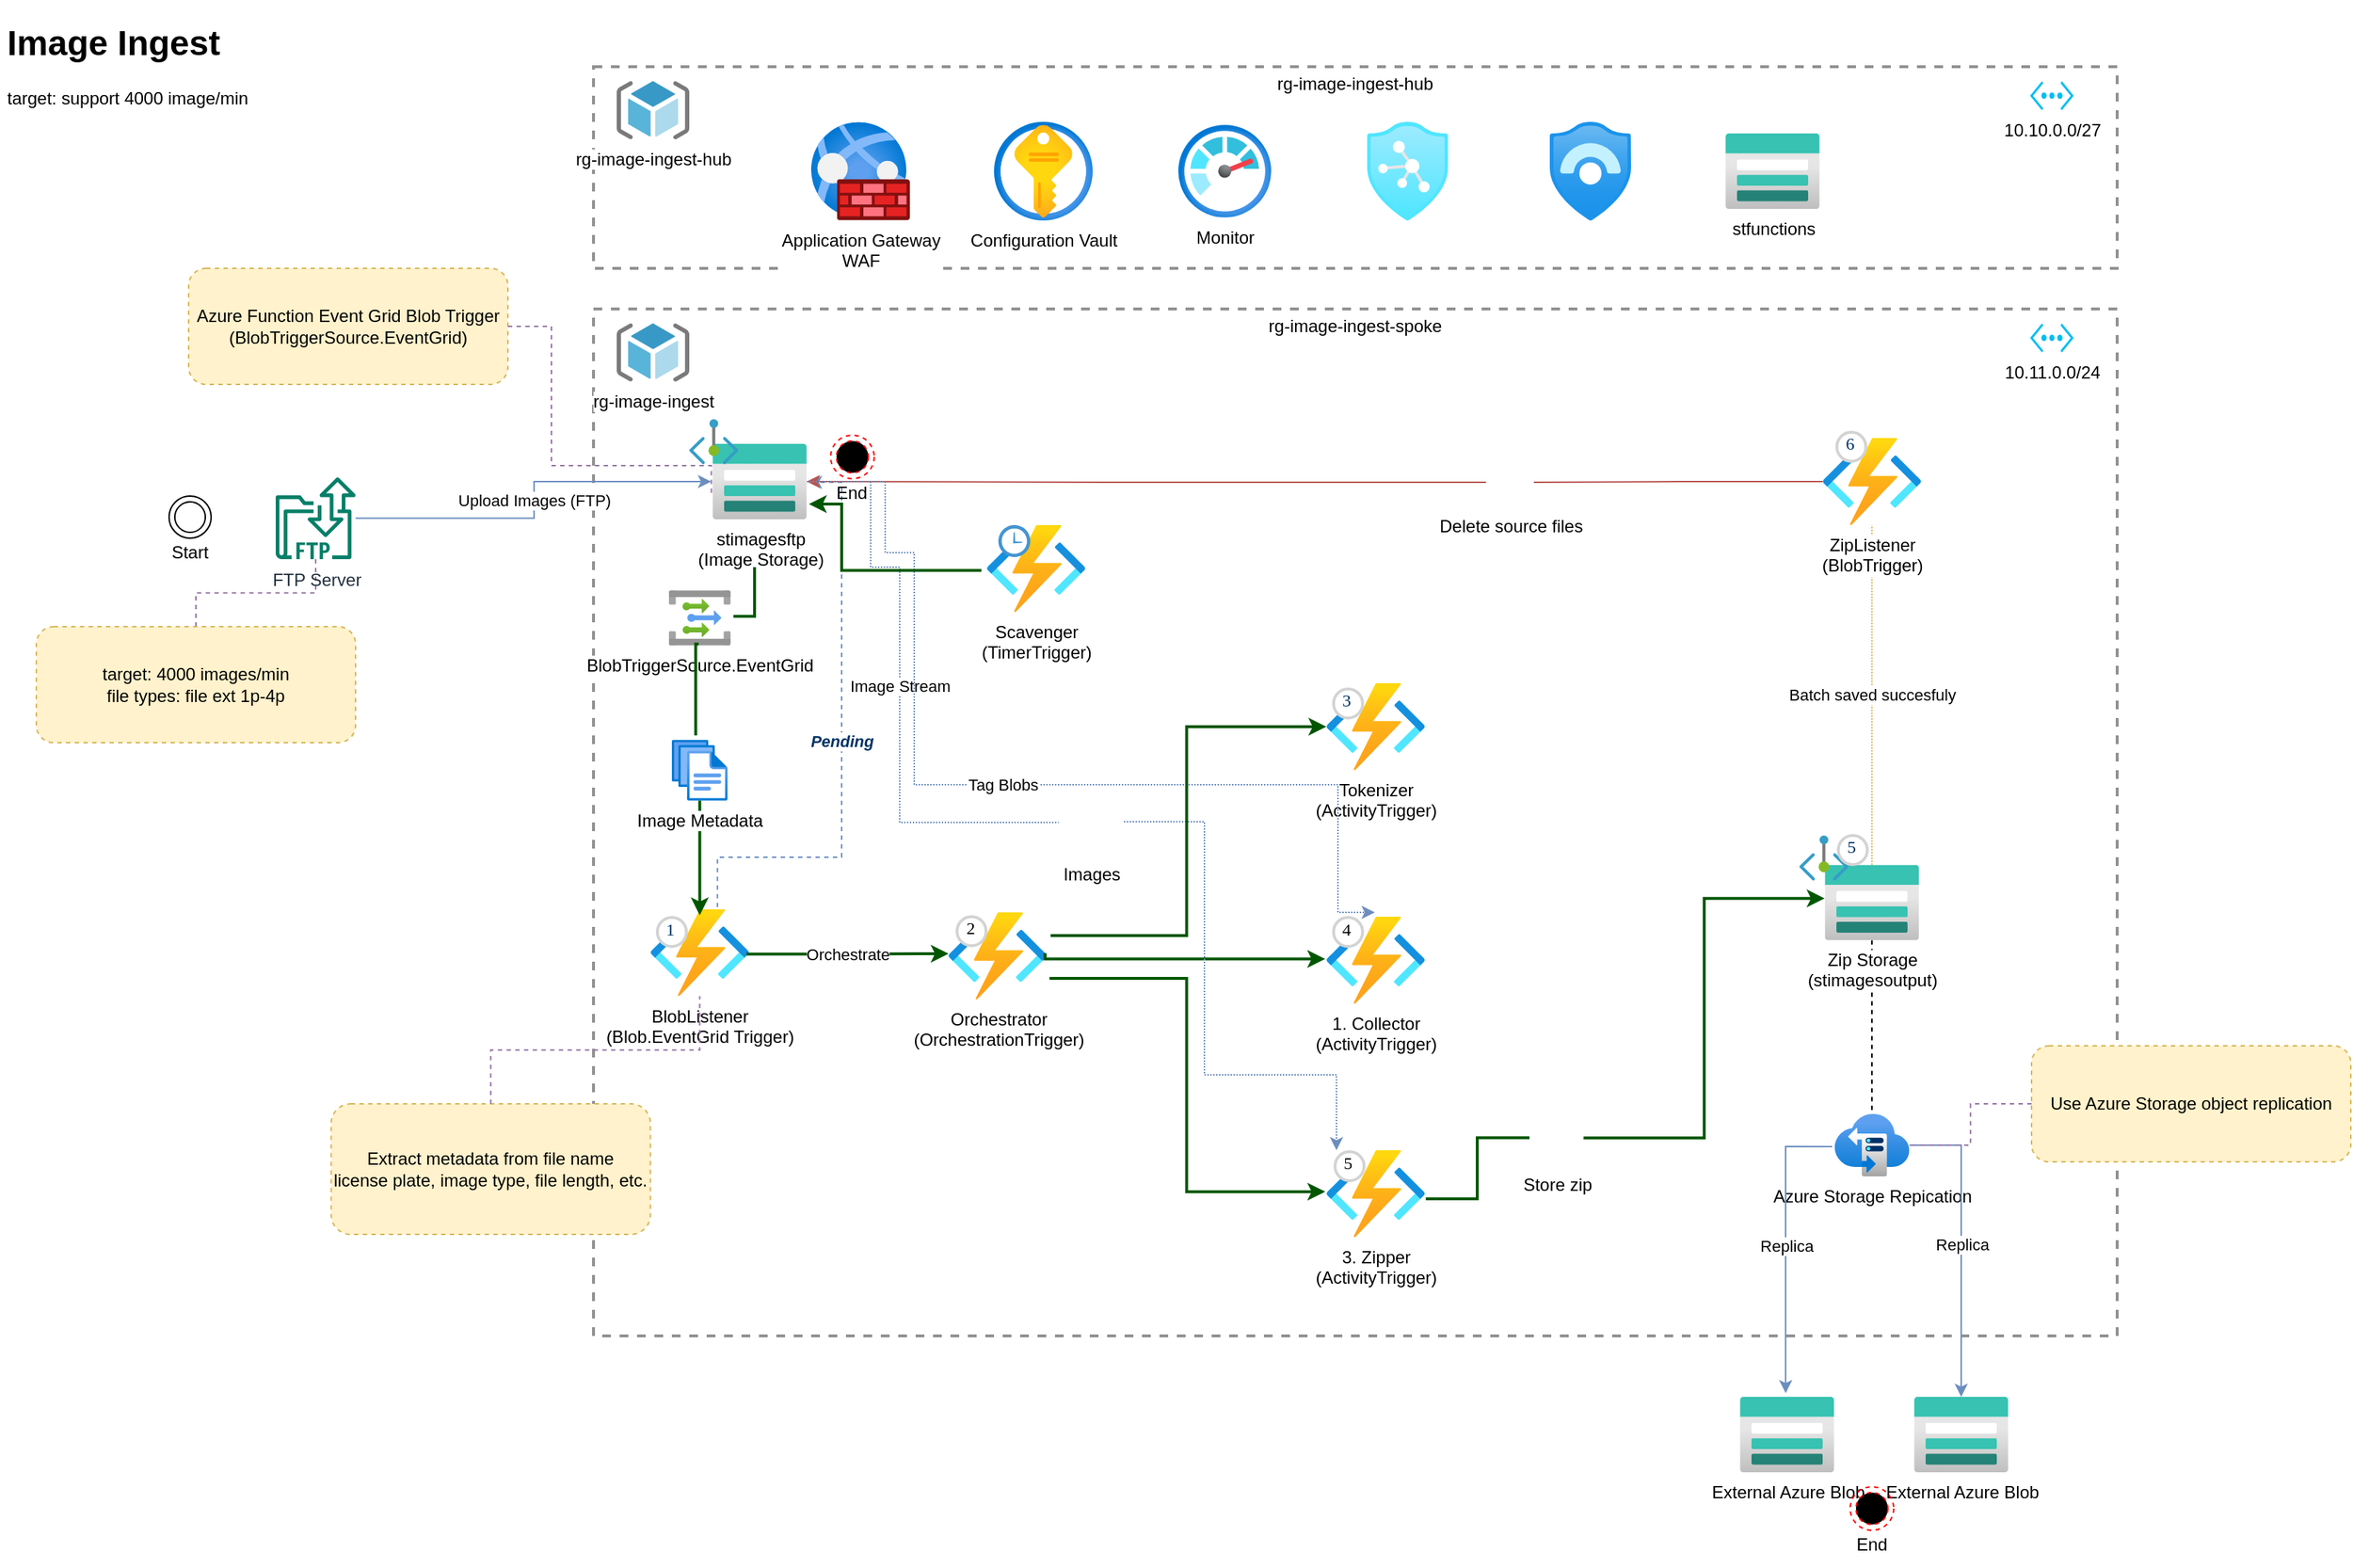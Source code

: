 <mxfile version="20.4.0" type="github">
  <diagram id="mp0UFyH3FqtpCRN3-6L2" name="Page-1">
    <mxGraphModel dx="1186" dy="708" grid="1" gridSize="10" guides="1" tooltips="1" connect="1" arrows="1" fold="1" page="1" pageScale="1" pageWidth="850" pageHeight="1100" math="0" shadow="0">
      <root>
        <mxCell id="0" />
        <mxCell id="1" parent="0" />
        <mxCell id="zGb-HXnJVVAAqv_T0aW1-69" value="rg-image-ingest-spoke" style="fontStyle=0;verticalAlign=top;align=center;spacingTop=-2;fillColor=none;rounded=0;whiteSpace=wrap;html=1;strokeColor=#919191;strokeWidth=2;dashed=1;container=1;collapsible=0;expand=0;recursiveResize=0;" parent="1" vertex="1">
          <mxGeometry x="419" y="232" width="1050" height="708" as="geometry" />
        </mxCell>
        <mxCell id="93GdrIorIVijSSyAPYrD-1" value="Tokenizer&lt;br&gt;(ActivityTrigger)" style="aspect=fixed;html=1;points=[];align=center;image;fontSize=12;image=img/lib/azure2/compute/Function_Apps.svg;" vertex="1" parent="zGb-HXnJVVAAqv_T0aW1-69">
          <mxGeometry x="505" y="258" width="68" height="60" as="geometry" />
        </mxCell>
        <mxCell id="zGb-HXnJVVAAqv_T0aW1-70" value="rg-image-ingest" style="sketch=0;aspect=fixed;html=1;points=[];align=center;image;fontSize=12;image=img/lib/mscae/ResourceGroup.svg;" parent="zGb-HXnJVVAAqv_T0aW1-69" vertex="1">
          <mxGeometry x="16" y="10" width="50" height="40" as="geometry" />
        </mxCell>
        <mxCell id="zGb-HXnJVVAAqv_T0aW1-64" value="10.11.0.0/24" style="verticalLabelPosition=bottom;html=1;verticalAlign=top;align=center;strokeColor=none;fillColor=#00BEF2;shape=mxgraph.azure.virtual_network;pointerEvents=1;labelBackgroundColor=none;" parent="zGb-HXnJVVAAqv_T0aW1-69" vertex="1">
          <mxGeometry x="990" y="10" width="30" height="20" as="geometry" />
        </mxCell>
        <mxCell id="EbMunbrASVV2r2uE1-7z-3" value="stimagesftp&lt;br&gt;(Image Storage)" style="aspect=fixed;html=1;points=[];align=center;image;fontSize=12;image=img/lib/azure2/storage/Storage_Accounts.svg;" parent="zGb-HXnJVVAAqv_T0aW1-69" vertex="1">
          <mxGeometry x="82" y="93" width="65" height="52" as="geometry" />
        </mxCell>
        <mxCell id="zGb-HXnJVVAAqv_T0aW1-122" value="Image Stream" style="edgeStyle=orthogonalEdgeStyle;rounded=0;orthogonalLoop=1;jettySize=auto;html=1;endArrow=none;endFill=0;fillColor=#dae8fc;strokeColor=#6c8ebf;dashed=1;dashPattern=1 1;startArrow=none;" parent="zGb-HXnJVVAAqv_T0aW1-69" source="EbMunbrASVV2r2uE1-7z-3" target="Y3fSY0z_PWKwTvdtHTbV-13" edge="1">
          <mxGeometry relative="1" as="geometry">
            <Array as="points">
              <mxPoint x="191" y="119" />
              <mxPoint x="191" y="178" />
              <mxPoint x="211" y="178" />
              <mxPoint x="211" y="354" />
            </Array>
            <mxPoint x="291.623" y="255.458" as="targetPoint" />
          </mxGeometry>
        </mxCell>
        <mxCell id="zGb-HXnJVVAAqv_T0aW1-45" value="BlobTriggerSource.EventGrid" style="aspect=fixed;html=1;points=[];align=center;image;fontSize=12;image=img/lib/azure2/integration/Event_Grid_Topics.svg;" parent="zGb-HXnJVVAAqv_T0aW1-69" vertex="1">
          <mxGeometry x="52.0" y="194" width="42.43" height="38" as="geometry" />
        </mxCell>
        <mxCell id="zGb-HXnJVVAAqv_T0aW1-101" style="edgeStyle=orthogonalEdgeStyle;rounded=0;orthogonalLoop=1;jettySize=auto;html=1;dashed=1;endArrow=none;endFill=0;" parent="zGb-HXnJVVAAqv_T0aW1-69" source="zGb-HXnJVVAAqv_T0aW1-79" target="zGb-HXnJVVAAqv_T0aW1-100" edge="1">
          <mxGeometry relative="1" as="geometry" />
        </mxCell>
        <mxCell id="zGb-HXnJVVAAqv_T0aW1-107" value="Batch saved succesfuly" style="edgeStyle=orthogonalEdgeStyle;rounded=0;orthogonalLoop=1;jettySize=auto;html=1;dashed=1;endArrow=none;endFill=0;fillColor=#fff2cc;strokeColor=#d6b656;dashPattern=1 1;" parent="zGb-HXnJVVAAqv_T0aW1-69" source="zGb-HXnJVVAAqv_T0aW1-79" target="zGb-HXnJVVAAqv_T0aW1-63" edge="1">
          <mxGeometry relative="1" as="geometry" />
        </mxCell>
        <mxCell id="zGb-HXnJVVAAqv_T0aW1-79" value="Zip Storage&lt;br&gt;(stimagesoutput)" style="aspect=fixed;html=1;points=[];align=center;image;fontSize=12;image=img/lib/azure2/storage/Storage_Accounts.svg;" parent="zGb-HXnJVVAAqv_T0aW1-69" vertex="1">
          <mxGeometry x="848.5" y="383.25" width="65" height="52" as="geometry" />
        </mxCell>
        <mxCell id="zGb-HXnJVVAAqv_T0aW1-63" value="ZipListener&lt;br&gt;(BlobTrigger)" style="aspect=fixed;html=1;points=[];align=center;image;fontSize=12;image=img/lib/azure2/iot/Function_Apps.svg;" parent="zGb-HXnJVVAAqv_T0aW1-69" vertex="1">
          <mxGeometry x="847" y="89" width="68" height="60" as="geometry" />
        </mxCell>
        <mxCell id="zGb-HXnJVVAAqv_T0aW1-85" value="&lt;font style=&quot;background-color: rgb(255, 255, 255);&quot; color=&quot;#003366&quot;&gt;&lt;b&gt;&lt;i&gt;Pending&lt;/i&gt;&lt;/b&gt;&lt;/font&gt;" style="edgeStyle=orthogonalEdgeStyle;rounded=0;orthogonalLoop=1;jettySize=auto;html=1;endArrow=classic;endFill=1;fillColor=#dae8fc;strokeColor=#6c8ebf;exitX=0.679;exitY=-0.022;exitDx=0;exitDy=0;exitPerimeter=0;dashed=1;entryX=0;entryY=0.25;entryDx=0;entryDy=0;" parent="zGb-HXnJVVAAqv_T0aW1-69" source="zGb-HXnJVVAAqv_T0aW1-42" target="zGb-HXnJVVAAqv_T0aW1-150" edge="1">
          <mxGeometry relative="1" as="geometry">
            <mxPoint x="114.5" y="539" as="targetPoint" />
            <Array as="points">
              <mxPoint x="85" y="378" />
              <mxPoint x="171" y="378" />
              <mxPoint x="171" y="120" />
            </Array>
          </mxGeometry>
        </mxCell>
        <mxCell id="zGb-HXnJVVAAqv_T0aW1-42" value="BlobListener&lt;br&gt;(Blob.EventGrid Trigger)" style="aspect=fixed;html=1;points=[];align=center;image;fontSize=12;image=img/lib/azure2/iot/Function_Apps.svg;" parent="zGb-HXnJVVAAqv_T0aW1-69" vertex="1">
          <mxGeometry x="39.215" y="413.75" width="68" height="60" as="geometry" />
        </mxCell>
        <mxCell id="zGb-HXnJVVAAqv_T0aW1-126" style="edgeStyle=orthogonalEdgeStyle;rounded=0;orthogonalLoop=1;jettySize=auto;html=1;entryX=0;entryY=0.5;entryDx=0;entryDy=0;endArrow=none;endFill=0;fillColor=#008a00;strokeColor=#005700;exitX=1.008;exitY=0.558;exitDx=0;exitDy=0;exitPerimeter=0;strokeWidth=2;" parent="zGb-HXnJVVAAqv_T0aW1-69" source="RCE_GgjakJLuHdIpDTJi-5" target="zGb-HXnJVVAAqv_T0aW1-125" edge="1">
          <mxGeometry relative="1" as="geometry">
            <mxPoint x="671" y="517.25" as="targetPoint" />
          </mxGeometry>
        </mxCell>
        <mxCell id="zGb-HXnJVVAAqv_T0aW1-89" value="Orchestrate" style="edgeStyle=orthogonalEdgeStyle;rounded=0;orthogonalLoop=1;jettySize=auto;html=1;entryX=0.003;entryY=0.474;entryDx=0;entryDy=0;entryPerimeter=0;endArrow=classic;endFill=1;fillColor=#008a00;strokeColor=#005700;exitX=0.974;exitY=0.516;exitDx=0;exitDy=0;exitPerimeter=0;strokeWidth=2;" parent="zGb-HXnJVVAAqv_T0aW1-69" source="zGb-HXnJVVAAqv_T0aW1-42" target="RCE_GgjakJLuHdIpDTJi-2" edge="1">
          <mxGeometry relative="1" as="geometry">
            <mxPoint x="214" y="533" as="sourcePoint" />
          </mxGeometry>
        </mxCell>
        <mxCell id="zGb-HXnJVVAAqv_T0aW1-100" value="Azure Storage Repication" style="aspect=fixed;html=1;points=[];align=center;image;fontSize=12;image=img/lib/azure2/storage/Storage_Sync_Services.svg;rounded=1;glass=0;dashed=1;sketch=0;gradientColor=none;" parent="zGb-HXnJVVAAqv_T0aW1-69" vertex="1">
          <mxGeometry x="855.2" y="555" width="51.6" height="43" as="geometry" />
        </mxCell>
        <mxCell id="zGb-HXnJVVAAqv_T0aW1-124" style="edgeStyle=orthogonalEdgeStyle;rounded=0;orthogonalLoop=1;jettySize=auto;html=1;entryX=1;entryY=0.5;entryDx=0;entryDy=0;entryPerimeter=0;endArrow=classic;endFill=1;fillColor=#f8cecc;strokeColor=#b85450;" parent="zGb-HXnJVVAAqv_T0aW1-69" source="zGb-HXnJVVAAqv_T0aW1-109" target="EbMunbrASVV2r2uE1-7z-3" edge="1">
          <mxGeometry relative="1" as="geometry" />
        </mxCell>
        <mxCell id="zGb-HXnJVVAAqv_T0aW1-109" value="Delete source files" style="shape=image;html=1;verticalAlign=top;verticalLabelPosition=bottom;labelBackgroundColor=#ffffff;imageAspect=0;aspect=fixed;image=https://cdn1.iconfinder.com/data/icons/iconoir-vol-3/24/multiple-pages-delete-128.png;rounded=1;glass=0;dashed=1;sketch=0;gradientColor=none;" parent="zGb-HXnJVVAAqv_T0aW1-69" vertex="1">
          <mxGeometry x="615" y="103" width="33" height="33" as="geometry" />
        </mxCell>
        <mxCell id="zGb-HXnJVVAAqv_T0aW1-110" value="" style="edgeStyle=orthogonalEdgeStyle;rounded=0;orthogonalLoop=1;jettySize=auto;html=1;endArrow=none;fillColor=#f8cecc;strokeColor=#b85450;" parent="zGb-HXnJVVAAqv_T0aW1-69" source="zGb-HXnJVVAAqv_T0aW1-63" target="zGb-HXnJVVAAqv_T0aW1-109" edge="1">
          <mxGeometry relative="1" as="geometry">
            <mxPoint x="682.5" y="431" as="targetPoint" />
            <mxPoint x="1453.5" y="385" as="sourcePoint" />
            <Array as="points" />
          </mxGeometry>
        </mxCell>
        <mxCell id="Y3fSY0z_PWKwTvdtHTbV-9" style="edgeStyle=orthogonalEdgeStyle;rounded=0;orthogonalLoop=1;jettySize=auto;html=1;entryX=-0.002;entryY=0.445;entryDx=0;entryDy=0;entryPerimeter=0;strokeWidth=2;fillColor=#008a00;strokeColor=#005700;" parent="zGb-HXnJVVAAqv_T0aW1-69" source="zGb-HXnJVVAAqv_T0aW1-125" target="zGb-HXnJVVAAqv_T0aW1-79" edge="1">
          <mxGeometry relative="1" as="geometry" />
        </mxCell>
        <mxCell id="zGb-HXnJVVAAqv_T0aW1-125" value="Store zip" style="shape=image;html=1;verticalAlign=top;verticalLabelPosition=bottom;labelBackgroundColor=#ffffff;imageAspect=0;aspect=fixed;image=https://cdn4.iconfinder.com/data/icons/file-extension-names-vol-5-1/512/2-128.png;rounded=1;glass=0;dashed=1;sketch=0;gradientColor=none;" parent="zGb-HXnJVVAAqv_T0aW1-69" vertex="1">
          <mxGeometry x="645" y="552.75" width="37.25" height="37.25" as="geometry" />
        </mxCell>
        <mxCell id="zGb-HXnJVVAAqv_T0aW1-148" value="" style="group" parent="zGb-HXnJVVAAqv_T0aW1-69" vertex="1" connectable="0">
          <mxGeometry x="148.43" y="87" width="60" height="55" as="geometry" />
        </mxCell>
        <mxCell id="zGb-HXnJVVAAqv_T0aW1-149" value="" style="ellipse;html=1;shape=endState;fillColor=#000000;strokeColor=#ff0000;rounded=1;glass=0;dashed=1;sketch=0;" parent="zGb-HXnJVVAAqv_T0aW1-148" vertex="1">
          <mxGeometry x="15" width="30" height="30" as="geometry" />
        </mxCell>
        <mxCell id="zGb-HXnJVVAAqv_T0aW1-150" value="End" style="text;html=1;strokeColor=none;fillColor=none;align=center;verticalAlign=middle;whiteSpace=wrap;rounded=0;glass=0;dashed=1;sketch=0;" parent="zGb-HXnJVVAAqv_T0aW1-148" vertex="1">
          <mxGeometry y="25" width="60" height="30" as="geometry" />
        </mxCell>
        <mxCell id="zGb-HXnJVVAAqv_T0aW1-156" value="" style="aspect=fixed;html=1;points=[];align=center;image;fontSize=12;image=img/lib/azure2/networking/Private_Endpoint.svg;rounded=1;glass=0;dashed=1;sketch=0;gradientColor=none;" parent="zGb-HXnJVVAAqv_T0aW1-69" vertex="1">
          <mxGeometry x="831" y="363" width="33.82" height="31" as="geometry" />
        </mxCell>
        <mxCell id="zGb-HXnJVVAAqv_T0aW1-157" value="" style="aspect=fixed;html=1;points=[];align=center;image;fontSize=12;image=img/lib/azure2/networking/Private_Endpoint.svg;rounded=1;glass=0;dashed=1;sketch=0;gradientColor=none;" parent="zGb-HXnJVVAAqv_T0aW1-69" vertex="1">
          <mxGeometry x="66" y="76" width="33.82" height="31" as="geometry" />
        </mxCell>
        <mxCell id="Y3fSY0z_PWKwTvdtHTbV-8" style="edgeStyle=orthogonalEdgeStyle;rounded=0;orthogonalLoop=1;jettySize=auto;html=1;entryX=0.5;entryY=0.071;entryDx=0;entryDy=0;entryPerimeter=0;strokeWidth=2;fillColor=#008a00;strokeColor=#005700;" parent="zGb-HXnJVVAAqv_T0aW1-69" source="gfkck-QSRBC7-aFhQZBp-1" target="zGb-HXnJVVAAqv_T0aW1-42" edge="1">
          <mxGeometry relative="1" as="geometry" />
        </mxCell>
        <mxCell id="gfkck-QSRBC7-aFhQZBp-1" value="Image Metadata" style="aspect=fixed;html=1;points=[];align=center;image;fontSize=12;image=img/lib/azure2/general/Files.svg;" parent="zGb-HXnJVVAAqv_T0aW1-69" vertex="1">
          <mxGeometry x="54.015" y="297" width="38.4" height="42" as="geometry" />
        </mxCell>
        <mxCell id="RCE_GgjakJLuHdIpDTJi-2" value="Orchestrator&lt;br&gt;(OrchestrationTrigger)" style="aspect=fixed;html=1;points=[];align=center;image;fontSize=12;image=img/lib/azure2/compute/Function_Apps.svg;" parent="zGb-HXnJVVAAqv_T0aW1-69" vertex="1">
          <mxGeometry x="244.5" y="416" width="68" height="60" as="geometry" />
        </mxCell>
        <mxCell id="RCE_GgjakJLuHdIpDTJi-5" value="3. Zipper&lt;br&gt;(ActivityTrigger)" style="aspect=fixed;html=1;points=[];align=center;image;fontSize=12;image=img/lib/azure2/compute/Function_Apps.svg;" parent="zGb-HXnJVVAAqv_T0aW1-69" vertex="1">
          <mxGeometry x="505" y="580" width="68" height="60" as="geometry" />
        </mxCell>
        <mxCell id="RCE_GgjakJLuHdIpDTJi-3" value="1. Collector&lt;br&gt;(ActivityTrigger)" style="aspect=fixed;html=1;points=[];align=center;image;fontSize=12;image=img/lib/azure2/compute/Function_Apps.svg;" parent="zGb-HXnJVVAAqv_T0aW1-69" vertex="1">
          <mxGeometry x="505" y="419" width="68" height="60" as="geometry" />
        </mxCell>
        <mxCell id="RCE_GgjakJLuHdIpDTJi-6" value="Tag Blobs" style="edgeStyle=orthogonalEdgeStyle;rounded=0;orthogonalLoop=1;jettySize=auto;html=1;entryX=0.491;entryY=-0.05;entryDx=0;entryDy=0;entryPerimeter=0;endArrow=classic;endFill=1;fillColor=#dae8fc;strokeColor=#6c8ebf;dashed=1;dashPattern=1 1;" parent="zGb-HXnJVVAAqv_T0aW1-69" source="EbMunbrASVV2r2uE1-7z-3" target="RCE_GgjakJLuHdIpDTJi-3" edge="1">
          <mxGeometry relative="1" as="geometry">
            <Array as="points">
              <mxPoint x="201" y="119" />
              <mxPoint x="201" y="168" />
              <mxPoint x="221" y="168" />
              <mxPoint x="221" y="328" />
              <mxPoint x="513" y="328" />
            </Array>
            <mxPoint x="533.5" y="399" as="sourcePoint" />
            <mxPoint x="1175.0" y="455.996" as="targetPoint" />
          </mxGeometry>
        </mxCell>
        <mxCell id="RCE_GgjakJLuHdIpDTJi-14" value="1" style="ellipse;whiteSpace=wrap;html=1;aspect=fixed;strokeWidth=2;fontFamily=Tahoma;spacingBottom=4;spacingRight=2;strokeColor=#d3d3d3;fontColor=#003366;" parent="zGb-HXnJVVAAqv_T0aW1-69" vertex="1">
          <mxGeometry x="44" y="419.5" width="20" height="20" as="geometry" />
        </mxCell>
        <mxCell id="RCE_GgjakJLuHdIpDTJi-22" value="" style="edgeStyle=orthogonalEdgeStyle;rounded=0;orthogonalLoop=1;jettySize=auto;html=1;entryX=-0.011;entryY=0.476;entryDx=0;entryDy=0;entryPerimeter=0;endArrow=classic;endFill=1;fillColor=#008a00;strokeColor=#005700;exitX=1.025;exitY=0.759;exitDx=0;exitDy=0;exitPerimeter=0;strokeWidth=2;" parent="zGb-HXnJVVAAqv_T0aW1-69" source="RCE_GgjakJLuHdIpDTJi-2" target="RCE_GgjakJLuHdIpDTJi-5" edge="1">
          <mxGeometry relative="1" as="geometry">
            <mxPoint x="-279" y="671.54" as="sourcePoint" />
            <mxPoint x="-140.248" y="604" as="targetPoint" />
          </mxGeometry>
        </mxCell>
        <mxCell id="Y3fSY0z_PWKwTvdtHTbV-1" value="2" style="ellipse;whiteSpace=wrap;html=1;aspect=fixed;strokeWidth=2;fontFamily=Tahoma;spacingBottom=4;spacingRight=2;strokeColor=#d3d3d3;" parent="zGb-HXnJVVAAqv_T0aW1-69" vertex="1">
          <mxGeometry x="250.5" y="419" width="20" height="20" as="geometry" />
        </mxCell>
        <mxCell id="Y3fSY0z_PWKwTvdtHTbV-2" value="4" style="ellipse;whiteSpace=wrap;html=1;aspect=fixed;strokeWidth=2;fontFamily=Tahoma;spacingBottom=4;spacingRight=2;strokeColor=#d3d3d3;" parent="zGb-HXnJVVAAqv_T0aW1-69" vertex="1">
          <mxGeometry x="510" y="419.5" width="20" height="20" as="geometry" />
        </mxCell>
        <mxCell id="Y3fSY0z_PWKwTvdtHTbV-3" value="" style="edgeStyle=orthogonalEdgeStyle;rounded=0;orthogonalLoop=1;jettySize=auto;html=1;entryX=-0.012;entryY=0.485;entryDx=0;entryDy=0;entryPerimeter=0;endArrow=classic;endFill=1;fillColor=#008a00;strokeColor=#005700;exitX=0.981;exitY=0.468;exitDx=0;exitDy=0;exitPerimeter=0;strokeWidth=2;" parent="zGb-HXnJVVAAqv_T0aW1-69" source="RCE_GgjakJLuHdIpDTJi-2" target="RCE_GgjakJLuHdIpDTJi-3" edge="1">
          <mxGeometry relative="1" as="geometry">
            <mxPoint x="-319.002" y="685.98" as="sourcePoint" />
            <mxPoint x="-152.114" y="584.6" as="targetPoint" />
            <Array as="points">
              <mxPoint x="311" y="448" />
            </Array>
          </mxGeometry>
        </mxCell>
        <mxCell id="Y3fSY0z_PWKwTvdtHTbV-5" style="edgeStyle=orthogonalEdgeStyle;rounded=0;orthogonalLoop=1;jettySize=auto;html=1;endArrow=none;endFill=0;entryX=0.427;entryY=-0.071;entryDx=0;entryDy=0;entryPerimeter=0;fillColor=#008a00;strokeColor=#005700;strokeWidth=2;exitX=0.481;exitY=0.974;exitDx=0;exitDy=0;exitPerimeter=0;" parent="zGb-HXnJVVAAqv_T0aW1-69" source="zGb-HXnJVVAAqv_T0aW1-45" target="gfkck-QSRBC7-aFhQZBp-1" edge="1">
          <mxGeometry relative="1" as="geometry">
            <mxPoint x="132" y="188" as="sourcePoint" />
            <mxPoint x="117.424" y="221.898" as="targetPoint" />
            <Array as="points">
              <mxPoint x="70" y="231" />
            </Array>
          </mxGeometry>
        </mxCell>
        <mxCell id="Y3fSY0z_PWKwTvdtHTbV-16" style="edgeStyle=orthogonalEdgeStyle;rounded=0;orthogonalLoop=1;jettySize=auto;html=1;dashed=1;fontColor=#003366;startArrow=none;startFill=0;endArrow=classic;endFill=1;strokeWidth=1;dashPattern=1 1;fillColor=#dae8fc;strokeColor=#6c8ebf;" parent="zGb-HXnJVVAAqv_T0aW1-69" source="Y3fSY0z_PWKwTvdtHTbV-13" target="RCE_GgjakJLuHdIpDTJi-5" edge="1">
          <mxGeometry relative="1" as="geometry">
            <Array as="points">
              <mxPoint x="421" y="354" />
              <mxPoint x="421" y="528" />
              <mxPoint x="512" y="528" />
            </Array>
          </mxGeometry>
        </mxCell>
        <mxCell id="Y3fSY0z_PWKwTvdtHTbV-13" value="Images" style="shape=image;html=1;verticalAlign=top;verticalLabelPosition=bottom;labelBackgroundColor=#ffffff;imageAspect=0;aspect=fixed;image=https://cdn4.iconfinder.com/data/icons/ionicons/512/icon-images-128.png" parent="zGb-HXnJVVAAqv_T0aW1-69" vertex="1">
          <mxGeometry x="320.5" y="331" width="45" height="45" as="geometry" />
        </mxCell>
        <mxCell id="Y3fSY0z_PWKwTvdtHTbV-15" value="" style="group" parent="zGb-HXnJVVAAqv_T0aW1-69" vertex="1" connectable="0">
          <mxGeometry x="271" y="149" width="68" height="60" as="geometry" />
        </mxCell>
        <mxCell id="Y3fSY0z_PWKwTvdtHTbV-11" value="Scavenger&lt;br&gt;(TimerTrigger)" style="aspect=fixed;html=1;points=[];align=center;image;fontSize=12;image=img/lib/azure2/iot/Function_Apps.svg;" parent="Y3fSY0z_PWKwTvdtHTbV-15" vertex="1">
          <mxGeometry width="68" height="60" as="geometry" />
        </mxCell>
        <mxCell id="Y3fSY0z_PWKwTvdtHTbV-12" value="" style="shadow=0;dashed=0;html=1;strokeColor=none;fillColor=#4495D1;labelPosition=center;verticalLabelPosition=bottom;verticalAlign=top;align=center;outlineConnect=0;shape=mxgraph.veeam.time;" parent="Y3fSY0z_PWKwTvdtHTbV-15" vertex="1">
          <mxGeometry x="8" width="22" height="22" as="geometry" />
        </mxCell>
        <mxCell id="Y3fSY0z_PWKwTvdtHTbV-17" value="5" style="ellipse;whiteSpace=wrap;html=1;aspect=fixed;strokeWidth=2;fontFamily=Tahoma;spacingBottom=4;spacingRight=2;strokeColor=#d3d3d3;fontColor=#003366;" parent="zGb-HXnJVVAAqv_T0aW1-69" vertex="1">
          <mxGeometry x="857.82" y="363" width="20" height="20" as="geometry" />
        </mxCell>
        <mxCell id="Y3fSY0z_PWKwTvdtHTbV-18" value="6" style="ellipse;whiteSpace=wrap;html=1;aspect=fixed;strokeWidth=2;fontFamily=Tahoma;spacingBottom=4;spacingRight=2;strokeColor=#d3d3d3;fontColor=#003366;" parent="zGb-HXnJVVAAqv_T0aW1-69" vertex="1">
          <mxGeometry x="856.82" y="85" width="20" height="20" as="geometry" />
        </mxCell>
        <mxCell id="93GdrIorIVijSSyAPYrD-4" value="" style="edgeStyle=orthogonalEdgeStyle;rounded=0;orthogonalLoop=1;jettySize=auto;html=1;entryX=0;entryY=0.5;entryDx=0;entryDy=0;entryPerimeter=0;endArrow=classic;endFill=1;fillColor=#008a00;strokeColor=#005700;exitX=1.037;exitY=0.267;exitDx=0;exitDy=0;exitPerimeter=0;strokeWidth=2;" edge="1" parent="zGb-HXnJVVAAqv_T0aW1-69" source="RCE_GgjakJLuHdIpDTJi-2" target="93GdrIorIVijSSyAPYrD-1">
          <mxGeometry relative="1" as="geometry">
            <mxPoint x="301" y="339.04" as="sourcePoint" />
            <mxPoint x="464.052" y="486.06" as="targetPoint" />
          </mxGeometry>
        </mxCell>
        <mxCell id="93GdrIorIVijSSyAPYrD-9" value="" style="edgeStyle=orthogonalEdgeStyle;rounded=0;orthogonalLoop=1;jettySize=auto;html=1;endArrow=classic;endFill=1;fillColor=#008a00;strokeColor=#005700;exitX=-0.054;exitY=0.52;exitDx=0;exitDy=0;exitPerimeter=0;strokeWidth=2;entryX=0;entryY=0.75;entryDx=0;entryDy=0;" edge="1" parent="zGb-HXnJVVAAqv_T0aW1-69" source="Y3fSY0z_PWKwTvdtHTbV-11" target="zGb-HXnJVVAAqv_T0aW1-150">
          <mxGeometry relative="1" as="geometry">
            <mxPoint x="338.996" y="233.02" as="sourcePoint" />
            <mxPoint x="528.98" y="89" as="targetPoint" />
            <Array as="points">
              <mxPoint x="171" y="180" />
              <mxPoint x="171" y="135" />
            </Array>
          </mxGeometry>
        </mxCell>
        <mxCell id="RCE_GgjakJLuHdIpDTJi-26" value="3" style="ellipse;whiteSpace=wrap;html=1;aspect=fixed;strokeWidth=2;fontFamily=Tahoma;spacingBottom=4;spacingRight=2;strokeColor=#d3d3d3;fontColor=#003366;" parent="zGb-HXnJVVAAqv_T0aW1-69" vertex="1">
          <mxGeometry x="510" y="262" width="20" height="20" as="geometry" />
        </mxCell>
        <mxCell id="93GdrIorIVijSSyAPYrD-12" value="5" style="ellipse;whiteSpace=wrap;html=1;aspect=fixed;strokeWidth=2;fontFamily=Tahoma;spacingBottom=4;spacingRight=2;strokeColor=#d3d3d3;" vertex="1" parent="zGb-HXnJVVAAqv_T0aW1-69">
          <mxGeometry x="511" y="581" width="20" height="20" as="geometry" />
        </mxCell>
        <mxCell id="EbMunbrASVV2r2uE1-7z-11" value="&lt;h1&gt;Image Ingest&lt;/h1&gt;&lt;p&gt;target: support 4000 image/min&lt;/p&gt;" style="text;html=1;strokeColor=none;fillColor=none;spacing=5;spacingTop=-20;whiteSpace=wrap;overflow=hidden;rounded=0;" parent="1" vertex="1">
          <mxGeometry x="10" y="29" width="211" height="92" as="geometry" />
        </mxCell>
        <mxCell id="zGb-HXnJVVAAqv_T0aW1-130" style="edgeStyle=orthogonalEdgeStyle;rounded=0;orthogonalLoop=1;jettySize=auto;html=1;endArrow=none;endFill=0;fillColor=#e1d5e7;strokeColor=#9673a6;dashed=1;" parent="1" source="EbMunbrASVV2r2uE1-7z-14" target="zGb-HXnJVVAAqv_T0aW1-39" edge="1">
          <mxGeometry relative="1" as="geometry" />
        </mxCell>
        <mxCell id="EbMunbrASVV2r2uE1-7z-14" value="target:&amp;nbsp;4000 images/min&lt;br&gt;file types: file ext 1p-4p" style="text;html=1;strokeColor=#d6b656;fillColor=#fff2cc;align=center;verticalAlign=middle;whiteSpace=wrap;rounded=1;dashed=1;sketch=0;glass=0;spacing=1;" parent="1" vertex="1">
          <mxGeometry x="35.05" y="451" width="220" height="80" as="geometry" />
        </mxCell>
        <mxCell id="zGb-HXnJVVAAqv_T0aW1-38" value="Upload Images (FTP)" style="edgeStyle=orthogonalEdgeStyle;rounded=0;orthogonalLoop=1;jettySize=auto;html=1;entryX=-0.015;entryY=0.5;entryDx=0;entryDy=0;entryPerimeter=0;fillColor=#dae8fc;strokeColor=#6c8ebf;" parent="1" source="zGb-HXnJVVAAqv_T0aW1-39" target="EbMunbrASVV2r2uE1-7z-3" edge="1">
          <mxGeometry relative="1" as="geometry">
            <mxPoint x="489" y="311" as="targetPoint" />
            <mxPoint x="64.05" y="407.3" as="sourcePoint" />
          </mxGeometry>
        </mxCell>
        <mxCell id="zGb-HXnJVVAAqv_T0aW1-39" value="FTP Server" style="sketch=0;outlineConnect=0;fontColor=#232F3E;gradientColor=none;fillColor=#067F68;strokeColor=none;dashed=0;verticalLabelPosition=bottom;verticalAlign=top;align=center;html=1;fontSize=12;fontStyle=0;aspect=fixed;shape=mxgraph.aws4.transfer_for_ftp_resource;" parent="1" vertex="1">
          <mxGeometry x="200" y="348" width="55.05" height="56.5" as="geometry" />
        </mxCell>
        <mxCell id="zGb-HXnJVVAAqv_T0aW1-76" value="External Azure Blob" style="aspect=fixed;html=1;points=[];align=center;image;fontSize=12;image=img/lib/azure2/storage/Storage_Accounts.svg;" parent="1" vertex="1">
          <mxGeometry x="1209" y="982" width="65" height="52" as="geometry" />
        </mxCell>
        <mxCell id="zGb-HXnJVVAAqv_T0aW1-77" value="External Azure Blob" style="aspect=fixed;html=1;points=[];align=center;image;fontSize=12;image=img/lib/azure2/storage/Storage_Accounts.svg;" parent="1" vertex="1">
          <mxGeometry x="1329" y="982" width="65" height="52" as="geometry" />
        </mxCell>
        <mxCell id="zGb-HXnJVVAAqv_T0aW1-102" value="Replica" style="edgeStyle=orthogonalEdgeStyle;rounded=0;orthogonalLoop=1;jettySize=auto;html=1;endArrow=classic;endFill=1;fillColor=#dae8fc;strokeColor=#6c8ebf;" parent="1" source="zGb-HXnJVVAAqv_T0aW1-100" target="zGb-HXnJVVAAqv_T0aW1-77" edge="1">
          <mxGeometry relative="1" as="geometry" />
        </mxCell>
        <mxCell id="zGb-HXnJVVAAqv_T0aW1-104" value="rg-image-ingest-hub" style="fontStyle=0;verticalAlign=top;align=center;spacingTop=-2;fillColor=none;rounded=0;whiteSpace=wrap;html=1;strokeColor=#919191;strokeWidth=2;dashed=1;container=1;collapsible=0;expand=0;recursiveResize=0;glass=0;sketch=0;" parent="1" vertex="1">
          <mxGeometry x="419" y="65" width="1050" height="139" as="geometry" />
        </mxCell>
        <mxCell id="zGb-HXnJVVAAqv_T0aW1-105" value="rg-image-ingest-hub" style="sketch=0;aspect=fixed;html=1;points=[];align=center;image;fontSize=12;image=img/lib/mscae/ResourceGroup.svg;" parent="zGb-HXnJVVAAqv_T0aW1-104" vertex="1">
          <mxGeometry x="16" y="10" width="50" height="40" as="geometry" />
        </mxCell>
        <mxCell id="zGb-HXnJVVAAqv_T0aW1-83" value="Configuration Vault" style="aspect=fixed;html=1;points=[];align=center;image;fontSize=12;image=img/lib/azure2/security/Key_Vaults.svg;rounded=1;glass=0;dashed=1;sketch=0;gradientColor=none;" parent="zGb-HXnJVVAAqv_T0aW1-104" vertex="1">
          <mxGeometry x="276" y="38" width="68" height="68" as="geometry" />
        </mxCell>
        <mxCell id="zGb-HXnJVVAAqv_T0aW1-106" value="Application Gateway&lt;br&gt;WAF" style="aspect=fixed;html=1;points=[];align=center;image;fontSize=12;image=img/lib/azure2/networking/Web_Application_Firewall_Policies_WAF.svg;rounded=1;glass=0;dashed=1;sketch=0;gradientColor=none;" parent="zGb-HXnJVVAAqv_T0aW1-104" vertex="1">
          <mxGeometry x="150" y="38" width="68" height="68" as="geometry" />
        </mxCell>
        <mxCell id="zGb-HXnJVVAAqv_T0aW1-112" value="10.10.0.0/27" style="verticalLabelPosition=bottom;html=1;verticalAlign=top;align=center;strokeColor=none;fillColor=#00BEF2;shape=mxgraph.azure.virtual_network;pointerEvents=1;labelBackgroundColor=none;" parent="zGb-HXnJVVAAqv_T0aW1-104" vertex="1">
          <mxGeometry x="990" y="10" width="30" height="20" as="geometry" />
        </mxCell>
        <mxCell id="zGb-HXnJVVAAqv_T0aW1-113" value="stfunctions" style="aspect=fixed;html=1;points=[];align=center;image;fontSize=12;image=img/lib/azure2/storage/Storage_Accounts.svg;" parent="zGb-HXnJVVAAqv_T0aW1-104" vertex="1">
          <mxGeometry x="780" y="46" width="65" height="52" as="geometry" />
        </mxCell>
        <mxCell id="zGb-HXnJVVAAqv_T0aW1-128" value="Monitor" style="aspect=fixed;html=1;points=[];align=center;image;fontSize=12;image=img/lib/azure2/management_governance/Monitor.svg;rounded=1;glass=0;dashed=1;sketch=0;gradientColor=none;" parent="zGb-HXnJVVAAqv_T0aW1-104" vertex="1">
          <mxGeometry x="403" y="40" width="64" height="64" as="geometry" />
        </mxCell>
        <mxCell id="zGb-HXnJVVAAqv_T0aW1-153" value="" style="aspect=fixed;html=1;points=[];align=center;image;fontSize=12;image=img/lib/azure2/security/Azure_Sentinel.svg;rounded=1;glass=0;dashed=1;sketch=0;gradientColor=none;" parent="zGb-HXnJVVAAqv_T0aW1-104" vertex="1">
          <mxGeometry x="659" y="38" width="56.0" height="68" as="geometry" />
        </mxCell>
        <mxCell id="zGb-HXnJVVAAqv_T0aW1-154" value="" style="aspect=fixed;html=1;points=[];align=center;image;fontSize=12;image=img/lib/azure2/security/Azure_Defender.svg;rounded=1;glass=0;dashed=1;sketch=0;gradientColor=none;" parent="zGb-HXnJVVAAqv_T0aW1-104" vertex="1">
          <mxGeometry x="533" y="38" width="56.0" height="68" as="geometry" />
        </mxCell>
        <mxCell id="EbMunbrASVV2r2uE1-7z-13" value="Extract metadata from file name&lt;br&gt;license plate, image type, file length, etc." style="text;html=1;strokeColor=#d6b656;fillColor=#fff2cc;align=center;verticalAlign=middle;whiteSpace=wrap;rounded=1;dashed=1;" parent="1" vertex="1">
          <mxGeometry x="238.22" y="780" width="220" height="90" as="geometry" />
        </mxCell>
        <mxCell id="zGb-HXnJVVAAqv_T0aW1-94" style="edgeStyle=orthogonalEdgeStyle;rounded=0;orthogonalLoop=1;jettySize=auto;html=1;dashed=1;endArrow=none;endFill=0;fillColor=#e1d5e7;strokeColor=#9673a6;" parent="1" source="EbMunbrASVV2r2uE1-7z-13" target="zGb-HXnJVVAAqv_T0aW1-42" edge="1">
          <mxGeometry relative="1" as="geometry" />
        </mxCell>
        <mxCell id="zGb-HXnJVVAAqv_T0aW1-75" value="Azure Function Event Grid Blob Trigger&lt;br&gt;(BlobTriggerSource.EventGrid)" style="text;html=1;strokeColor=#d6b656;fillColor=#fff2cc;align=center;verticalAlign=middle;whiteSpace=wrap;rounded=1;dashed=1;" parent="1" vertex="1">
          <mxGeometry x="140" y="204" width="220" height="80" as="geometry" />
        </mxCell>
        <mxCell id="zGb-HXnJVVAAqv_T0aW1-114" style="edgeStyle=orthogonalEdgeStyle;rounded=0;orthogonalLoop=1;jettySize=auto;html=1;entryX=-0.012;entryY=0.669;entryDx=0;entryDy=0;entryPerimeter=0;dashed=1;endArrow=none;endFill=0;fillColor=#e1d5e7;strokeColor=#9673a6;" parent="1" source="zGb-HXnJVVAAqv_T0aW1-75" target="EbMunbrASVV2r2uE1-7z-3" edge="1">
          <mxGeometry relative="1" as="geometry">
            <Array as="points">
              <mxPoint x="390" y="244" />
              <mxPoint x="390" y="340" />
              <mxPoint x="500" y="340" />
            </Array>
          </mxGeometry>
        </mxCell>
        <mxCell id="zGb-HXnJVVAAqv_T0aW1-131" style="edgeStyle=orthogonalEdgeStyle;rounded=0;orthogonalLoop=1;jettySize=auto;html=1;dashed=1;endArrow=none;endFill=0;fillColor=#e1d5e7;strokeColor=#9673a6;" parent="1" source="zGb-HXnJVVAAqv_T0aW1-129" target="zGb-HXnJVVAAqv_T0aW1-100" edge="1">
          <mxGeometry relative="1" as="geometry" />
        </mxCell>
        <mxCell id="zGb-HXnJVVAAqv_T0aW1-129" value="Use Azure Storage object replication" style="text;html=1;strokeColor=#d6b656;fillColor=#fff2cc;align=center;verticalAlign=middle;whiteSpace=wrap;rounded=1;dashed=1;" parent="1" vertex="1">
          <mxGeometry x="1410" y="740" width="220" height="80" as="geometry" />
        </mxCell>
        <mxCell id="zGb-HXnJVVAAqv_T0aW1-140" value="" style="group" parent="1" vertex="1" connectable="0">
          <mxGeometry x="111" y="361" width="60" height="53.5" as="geometry" />
        </mxCell>
        <mxCell id="zGb-HXnJVVAAqv_T0aW1-137" value="" style="ellipse;shape=doubleEllipse;html=1;dashed=0;whitespace=wrap;aspect=fixed;rounded=1;glass=0;sketch=0;gradientColor=none;" parent="zGb-HXnJVVAAqv_T0aW1-140" vertex="1">
          <mxGeometry x="15.5" width="29" height="29" as="geometry" />
        </mxCell>
        <mxCell id="zGb-HXnJVVAAqv_T0aW1-139" value="Start" style="text;html=1;strokeColor=none;fillColor=none;align=center;verticalAlign=middle;whiteSpace=wrap;rounded=0;glass=0;dashed=1;sketch=0;" parent="zGb-HXnJVVAAqv_T0aW1-140" vertex="1">
          <mxGeometry y="23.5" width="60" height="30" as="geometry" />
        </mxCell>
        <mxCell id="zGb-HXnJVVAAqv_T0aW1-145" value="" style="group" parent="1" vertex="1" connectable="0">
          <mxGeometry x="1270" y="1044" width="60" height="55" as="geometry" />
        </mxCell>
        <mxCell id="zGb-HXnJVVAAqv_T0aW1-133" value="" style="ellipse;html=1;shape=endState;fillColor=#000000;strokeColor=#ff0000;rounded=1;glass=0;dashed=1;sketch=0;" parent="zGb-HXnJVVAAqv_T0aW1-145" vertex="1">
          <mxGeometry x="15" width="30" height="30" as="geometry" />
        </mxCell>
        <mxCell id="zGb-HXnJVVAAqv_T0aW1-144" value="End" style="text;html=1;strokeColor=none;fillColor=none;align=center;verticalAlign=middle;whiteSpace=wrap;rounded=0;glass=0;dashed=1;sketch=0;" parent="zGb-HXnJVVAAqv_T0aW1-145" vertex="1">
          <mxGeometry y="25" width="60" height="30" as="geometry" />
        </mxCell>
        <mxCell id="gfkck-QSRBC7-aFhQZBp-3" style="edgeStyle=orthogonalEdgeStyle;rounded=0;orthogonalLoop=1;jettySize=auto;html=1;endArrow=none;endFill=0;entryX=1.047;entryY=0.471;entryDx=0;entryDy=0;entryPerimeter=0;fillColor=#008a00;strokeColor=#005700;strokeWidth=2;" parent="1" target="zGb-HXnJVVAAqv_T0aW1-45" edge="1">
          <mxGeometry relative="1" as="geometry">
            <mxPoint x="530" y="410" as="sourcePoint" />
            <mxPoint x="599" y="779" as="targetPoint" />
            <Array as="points">
              <mxPoint x="530" y="444" />
            </Array>
          </mxGeometry>
        </mxCell>
        <mxCell id="RCE_GgjakJLuHdIpDTJi-29" value="Replica" style="edgeStyle=orthogonalEdgeStyle;rounded=0;orthogonalLoop=1;jettySize=auto;html=1;endArrow=classic;endFill=1;fillColor=#dae8fc;strokeColor=#6c8ebf;exitX=-0.032;exitY=0.522;exitDx=0;exitDy=0;exitPerimeter=0;entryX=0.485;entryY=-0.049;entryDx=0;entryDy=0;entryPerimeter=0;" parent="1" source="zGb-HXnJVVAAqv_T0aW1-100" target="zGb-HXnJVVAAqv_T0aW1-76" edge="1">
          <mxGeometry relative="1" as="geometry">
            <mxPoint x="1100.0" y="862" as="sourcePoint" />
            <mxPoint x="1135.7" y="1035.5" as="targetPoint" />
          </mxGeometry>
        </mxCell>
      </root>
    </mxGraphModel>
  </diagram>
</mxfile>
